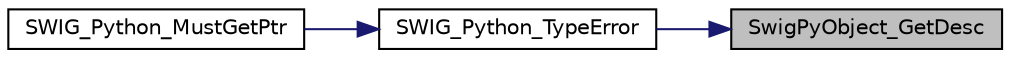 digraph "SwigPyObject_GetDesc"
{
 // LATEX_PDF_SIZE
  edge [fontname="Helvetica",fontsize="10",labelfontname="Helvetica",labelfontsize="10"];
  node [fontname="Helvetica",fontsize="10",shape=record];
  rankdir="RL";
  Node1 [label="SwigPyObject_GetDesc",height=0.2,width=0.4,color="black", fillcolor="grey75", style="filled", fontcolor="black",tooltip=" "];
  Node1 -> Node2 [dir="back",color="midnightblue",fontsize="10",style="solid",fontname="Helvetica"];
  Node2 [label="SWIG_Python_TypeError",height=0.2,width=0.4,color="black", fillcolor="white", style="filled",URL="$de/d48/swig__runtime_8h.html#ac487bf25fd5238c01ad35edf4dde586f",tooltip=" "];
  Node2 -> Node3 [dir="back",color="midnightblue",fontsize="10",style="solid",fontname="Helvetica"];
  Node3 [label="SWIG_Python_MustGetPtr",height=0.2,width=0.4,color="black", fillcolor="white", style="filled",URL="$de/d48/swig__runtime_8h.html#a9585a9047da4331406bfc603efc994d9",tooltip=" "];
}
